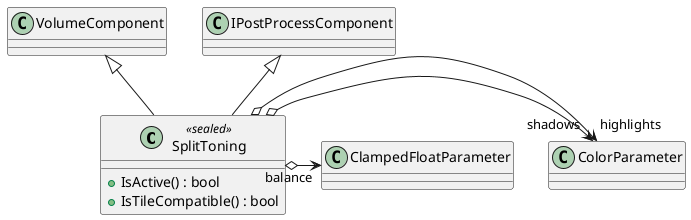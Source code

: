 @startuml
class SplitToning <<sealed>> {
    + IsActive() : bool
    + IsTileCompatible() : bool
}
VolumeComponent <|-- SplitToning
IPostProcessComponent <|-- SplitToning
SplitToning o-> "shadows" ColorParameter
SplitToning o-> "highlights" ColorParameter
SplitToning o-> "balance" ClampedFloatParameter
@enduml
